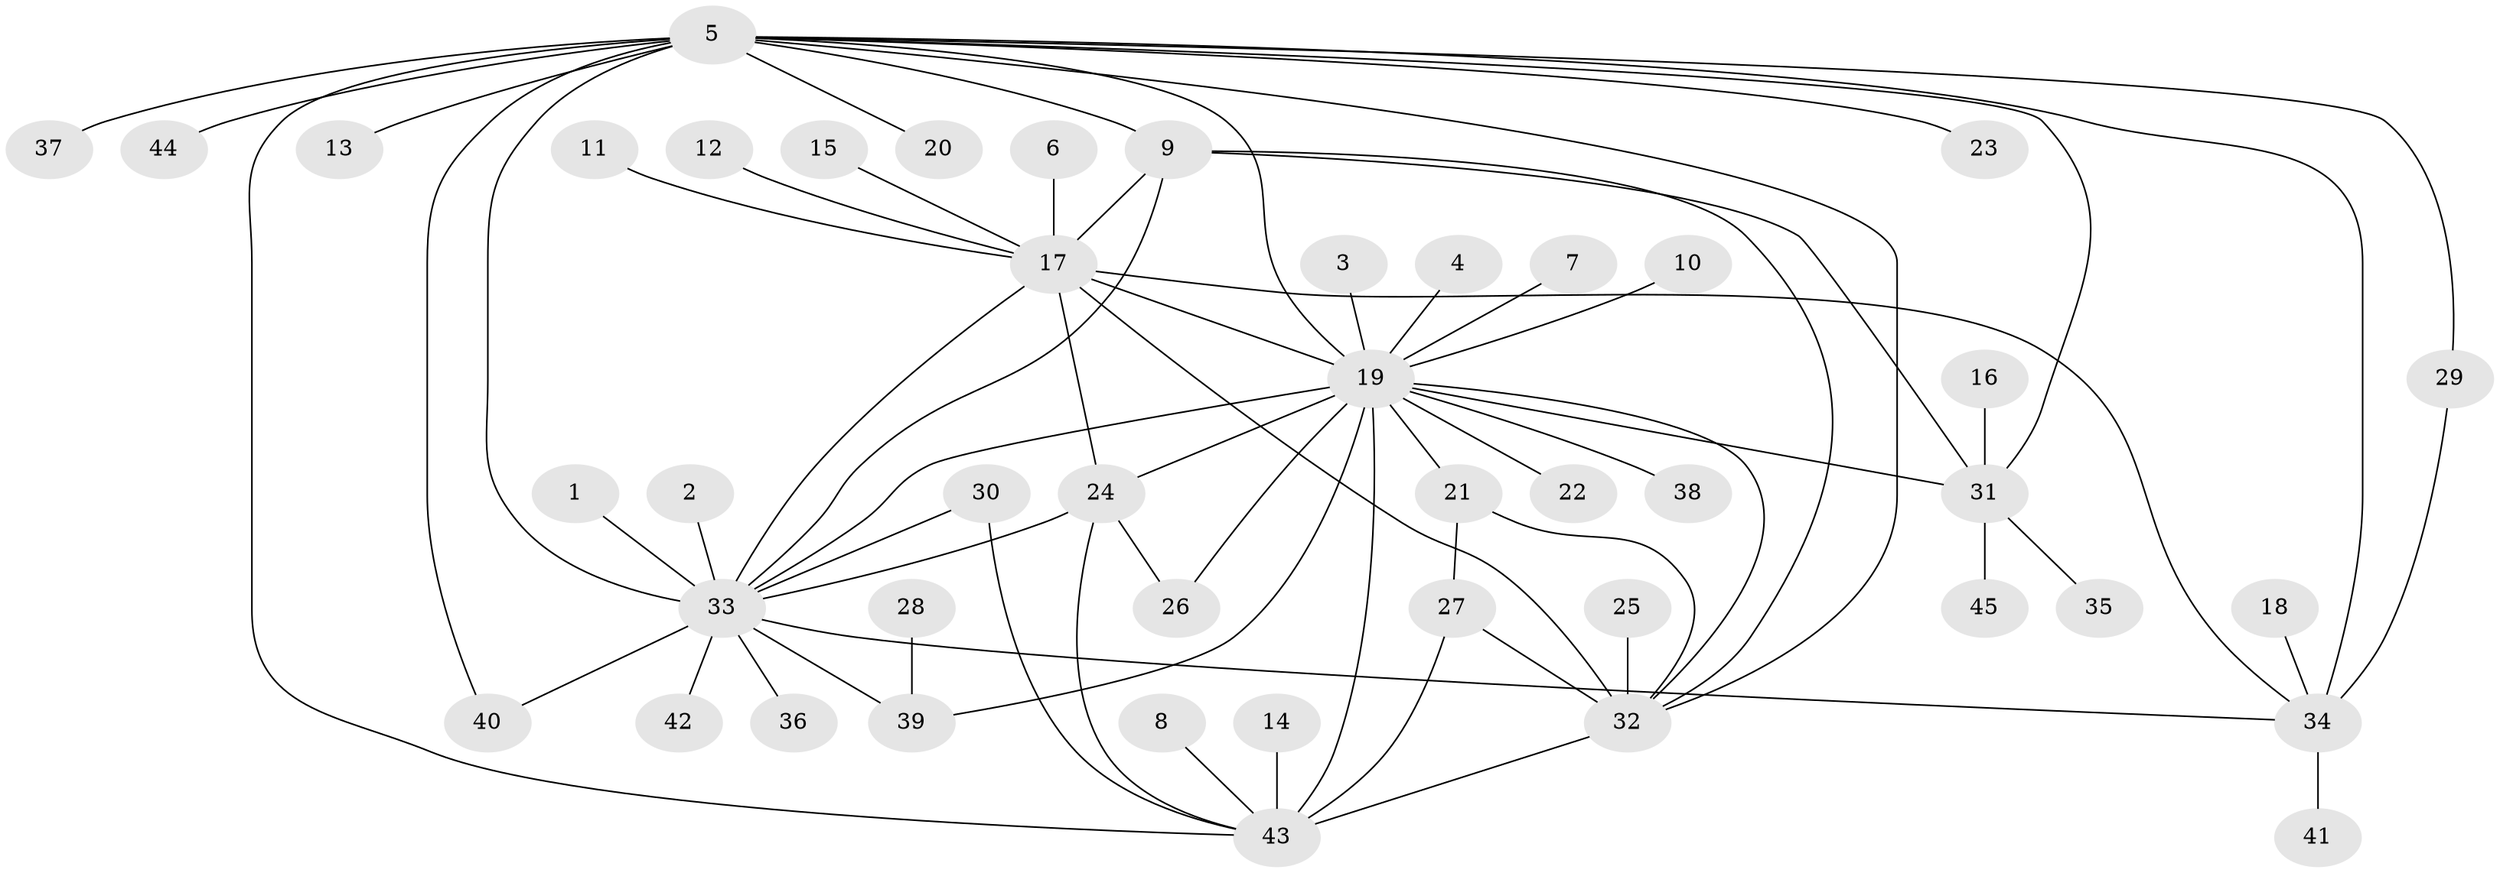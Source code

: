 // original degree distribution, {8: 0.04597701149425287, 18: 0.011494252873563218, 7: 0.011494252873563218, 21: 0.011494252873563218, 1: 0.5172413793103449, 6: 0.04597701149425287, 2: 0.16091954022988506, 3: 0.09195402298850575, 4: 0.06896551724137931, 11: 0.011494252873563218, 5: 0.022988505747126436}
// Generated by graph-tools (version 1.1) at 2025/26/03/09/25 03:26:01]
// undirected, 45 vertices, 68 edges
graph export_dot {
graph [start="1"]
  node [color=gray90,style=filled];
  1;
  2;
  3;
  4;
  5;
  6;
  7;
  8;
  9;
  10;
  11;
  12;
  13;
  14;
  15;
  16;
  17;
  18;
  19;
  20;
  21;
  22;
  23;
  24;
  25;
  26;
  27;
  28;
  29;
  30;
  31;
  32;
  33;
  34;
  35;
  36;
  37;
  38;
  39;
  40;
  41;
  42;
  43;
  44;
  45;
  1 -- 33 [weight=1.0];
  2 -- 33 [weight=1.0];
  3 -- 19 [weight=1.0];
  4 -- 19 [weight=1.0];
  5 -- 9 [weight=1.0];
  5 -- 13 [weight=1.0];
  5 -- 19 [weight=1.0];
  5 -- 20 [weight=1.0];
  5 -- 23 [weight=1.0];
  5 -- 29 [weight=1.0];
  5 -- 31 [weight=1.0];
  5 -- 32 [weight=1.0];
  5 -- 33 [weight=4.0];
  5 -- 34 [weight=2.0];
  5 -- 37 [weight=1.0];
  5 -- 40 [weight=1.0];
  5 -- 43 [weight=1.0];
  5 -- 44 [weight=1.0];
  6 -- 17 [weight=1.0];
  7 -- 19 [weight=1.0];
  8 -- 43 [weight=1.0];
  9 -- 17 [weight=1.0];
  9 -- 31 [weight=1.0];
  9 -- 32 [weight=2.0];
  9 -- 33 [weight=1.0];
  10 -- 19 [weight=1.0];
  11 -- 17 [weight=1.0];
  12 -- 17 [weight=1.0];
  14 -- 43 [weight=1.0];
  15 -- 17 [weight=1.0];
  16 -- 31 [weight=1.0];
  17 -- 19 [weight=2.0];
  17 -- 24 [weight=1.0];
  17 -- 32 [weight=1.0];
  17 -- 33 [weight=1.0];
  17 -- 34 [weight=1.0];
  18 -- 34 [weight=1.0];
  19 -- 21 [weight=1.0];
  19 -- 22 [weight=1.0];
  19 -- 24 [weight=2.0];
  19 -- 26 [weight=1.0];
  19 -- 31 [weight=2.0];
  19 -- 32 [weight=1.0];
  19 -- 33 [weight=1.0];
  19 -- 38 [weight=1.0];
  19 -- 39 [weight=1.0];
  19 -- 43 [weight=1.0];
  21 -- 27 [weight=1.0];
  21 -- 32 [weight=1.0];
  24 -- 26 [weight=1.0];
  24 -- 33 [weight=1.0];
  24 -- 43 [weight=1.0];
  25 -- 32 [weight=1.0];
  27 -- 32 [weight=2.0];
  27 -- 43 [weight=1.0];
  28 -- 39 [weight=1.0];
  29 -- 34 [weight=1.0];
  30 -- 33 [weight=1.0];
  30 -- 43 [weight=1.0];
  31 -- 35 [weight=1.0];
  31 -- 45 [weight=1.0];
  32 -- 43 [weight=2.0];
  33 -- 34 [weight=1.0];
  33 -- 36 [weight=1.0];
  33 -- 39 [weight=1.0];
  33 -- 40 [weight=1.0];
  33 -- 42 [weight=1.0];
  34 -- 41 [weight=1.0];
}

